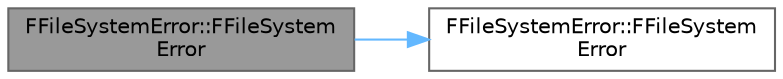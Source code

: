 digraph "FFileSystemError::FFileSystemError"
{
 // INTERACTIVE_SVG=YES
 // LATEX_PDF_SIZE
  bgcolor="transparent";
  edge [fontname=Helvetica,fontsize=10,labelfontname=Helvetica,labelfontsize=10];
  node [fontname=Helvetica,fontsize=10,shape=box,height=0.2,width=0.4];
  rankdir="LR";
  Node1 [id="Node000001",label="FFileSystemError::FFileSystem\lError",height=0.2,width=0.4,color="gray40", fillcolor="grey60", style="filled", fontcolor="black",tooltip=" "];
  Node1 -> Node2 [id="edge1_Node000001_Node000002",color="steelblue1",style="solid",tooltip=" "];
  Node2 [id="Node000002",label="FFileSystemError::FFileSystem\lError",height=0.2,width=0.4,color="grey40", fillcolor="white", style="filled",URL="$df/df2/classFFileSystemError.html#afc6f90876f37d552362c9f355b26f70c",tooltip=" "];
}
